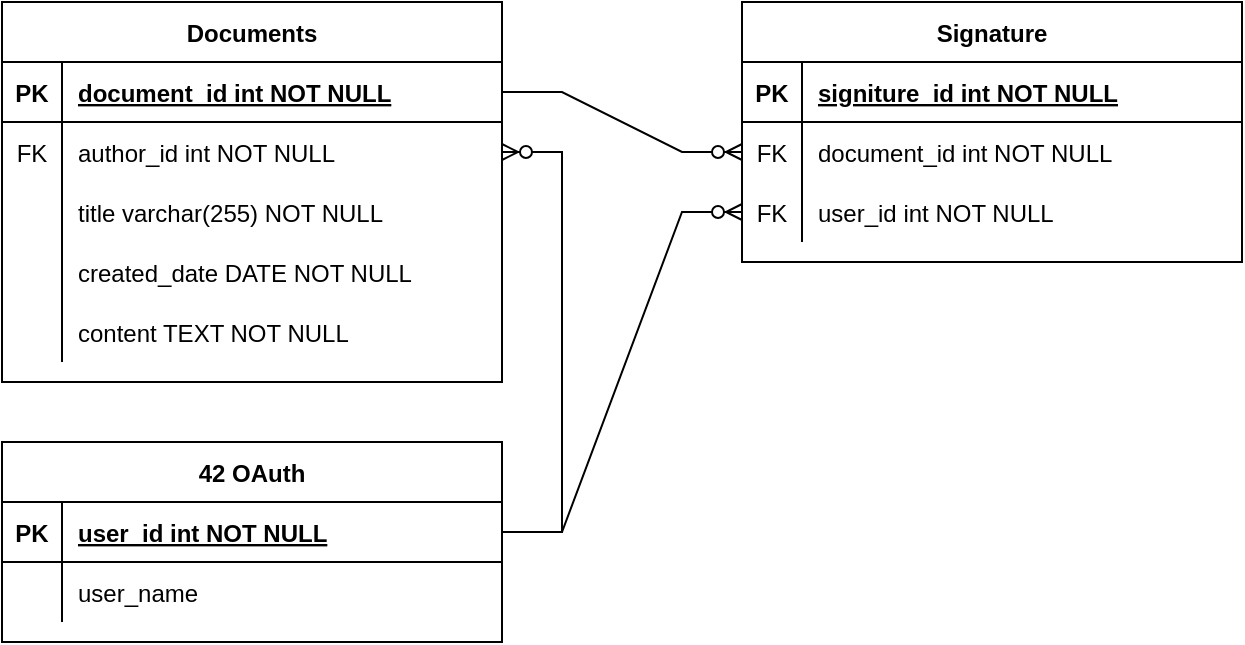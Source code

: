 <mxfile version="20.8.23" type="github">
  <diagram id="R2lEEEUBdFMjLlhIrx00" name="Page-1">
    <mxGraphModel dx="1317" dy="1085" grid="1" gridSize="10" guides="1" tooltips="1" connect="1" arrows="1" fold="1" page="1" pageScale="1" pageWidth="850" pageHeight="1100" math="0" shadow="0" extFonts="Permanent Marker^https://fonts.googleapis.com/css?family=Permanent+Marker">
      <root>
        <mxCell id="0" />
        <mxCell id="1" parent="0" />
        <object label="Documents" id="aS1HLBusFueRPppd_NlJ-60">
          <mxCell style="shape=table;startSize=30;container=1;collapsible=1;childLayout=tableLayout;fixedRows=1;rowLines=0;fontStyle=1;align=center;resizeLast=1;" vertex="1" parent="1">
            <mxGeometry x="70" y="410" width="250" height="190" as="geometry" />
          </mxCell>
        </object>
        <mxCell id="aS1HLBusFueRPppd_NlJ-61" value="" style="shape=partialRectangle;collapsible=0;dropTarget=0;pointerEvents=0;fillColor=none;points=[[0,0.5],[1,0.5]];portConstraint=eastwest;top=0;left=0;right=0;bottom=1;" vertex="1" parent="aS1HLBusFueRPppd_NlJ-60">
          <mxGeometry y="30" width="250" height="30" as="geometry" />
        </mxCell>
        <mxCell id="aS1HLBusFueRPppd_NlJ-62" value="PK" style="shape=partialRectangle;overflow=hidden;connectable=0;fillColor=none;top=0;left=0;bottom=0;right=0;fontStyle=1;" vertex="1" parent="aS1HLBusFueRPppd_NlJ-61">
          <mxGeometry width="30" height="30" as="geometry">
            <mxRectangle width="30" height="30" as="alternateBounds" />
          </mxGeometry>
        </mxCell>
        <mxCell id="aS1HLBusFueRPppd_NlJ-63" value="document_id int NOT NULL " style="shape=partialRectangle;overflow=hidden;connectable=0;fillColor=none;top=0;left=0;bottom=0;right=0;align=left;spacingLeft=6;fontStyle=5;" vertex="1" parent="aS1HLBusFueRPppd_NlJ-61">
          <mxGeometry x="30" width="220" height="30" as="geometry">
            <mxRectangle width="220" height="30" as="alternateBounds" />
          </mxGeometry>
        </mxCell>
        <mxCell id="aS1HLBusFueRPppd_NlJ-64" value="" style="shape=partialRectangle;collapsible=0;dropTarget=0;pointerEvents=0;fillColor=none;points=[[0,0.5],[1,0.5]];portConstraint=eastwest;top=0;left=0;right=0;bottom=0;" vertex="1" parent="aS1HLBusFueRPppd_NlJ-60">
          <mxGeometry y="60" width="250" height="30" as="geometry" />
        </mxCell>
        <mxCell id="aS1HLBusFueRPppd_NlJ-65" value="FK" style="shape=partialRectangle;overflow=hidden;connectable=0;fillColor=none;top=0;left=0;bottom=0;right=0;" vertex="1" parent="aS1HLBusFueRPppd_NlJ-64">
          <mxGeometry width="30" height="30" as="geometry">
            <mxRectangle width="30" height="30" as="alternateBounds" />
          </mxGeometry>
        </mxCell>
        <mxCell id="aS1HLBusFueRPppd_NlJ-66" value="author_id int NOT NULL" style="shape=partialRectangle;overflow=hidden;connectable=0;fillColor=none;top=0;left=0;bottom=0;right=0;align=left;spacingLeft=6;" vertex="1" parent="aS1HLBusFueRPppd_NlJ-64">
          <mxGeometry x="30" width="220" height="30" as="geometry">
            <mxRectangle width="220" height="30" as="alternateBounds" />
          </mxGeometry>
        </mxCell>
        <mxCell id="aS1HLBusFueRPppd_NlJ-67" value="" style="shape=partialRectangle;collapsible=0;dropTarget=0;pointerEvents=0;fillColor=none;points=[[0,0.5],[1,0.5]];portConstraint=eastwest;top=0;left=0;right=0;bottom=0;" vertex="1" parent="aS1HLBusFueRPppd_NlJ-60">
          <mxGeometry y="90" width="250" height="30" as="geometry" />
        </mxCell>
        <mxCell id="aS1HLBusFueRPppd_NlJ-68" value="" style="shape=partialRectangle;overflow=hidden;connectable=0;fillColor=none;top=0;left=0;bottom=0;right=0;" vertex="1" parent="aS1HLBusFueRPppd_NlJ-67">
          <mxGeometry width="30" height="30" as="geometry">
            <mxRectangle width="30" height="30" as="alternateBounds" />
          </mxGeometry>
        </mxCell>
        <mxCell id="aS1HLBusFueRPppd_NlJ-69" value="title varchar(255) NOT NULL" style="shape=partialRectangle;overflow=hidden;connectable=0;fillColor=none;top=0;left=0;bottom=0;right=0;align=left;spacingLeft=6;" vertex="1" parent="aS1HLBusFueRPppd_NlJ-67">
          <mxGeometry x="30" width="220" height="30" as="geometry">
            <mxRectangle width="220" height="30" as="alternateBounds" />
          </mxGeometry>
        </mxCell>
        <mxCell id="aS1HLBusFueRPppd_NlJ-70" value="" style="shape=partialRectangle;collapsible=0;dropTarget=0;pointerEvents=0;fillColor=none;points=[[0,0.5],[1,0.5]];portConstraint=eastwest;top=0;left=0;right=0;bottom=0;" vertex="1" parent="aS1HLBusFueRPppd_NlJ-60">
          <mxGeometry y="120" width="250" height="30" as="geometry" />
        </mxCell>
        <mxCell id="aS1HLBusFueRPppd_NlJ-71" value="" style="shape=partialRectangle;overflow=hidden;connectable=0;fillColor=none;top=0;left=0;bottom=0;right=0;" vertex="1" parent="aS1HLBusFueRPppd_NlJ-70">
          <mxGeometry width="30" height="30" as="geometry">
            <mxRectangle width="30" height="30" as="alternateBounds" />
          </mxGeometry>
        </mxCell>
        <mxCell id="aS1HLBusFueRPppd_NlJ-72" value="created_date DATE NOT NULL" style="shape=partialRectangle;overflow=hidden;connectable=0;fillColor=none;top=0;left=0;bottom=0;right=0;align=left;spacingLeft=6;" vertex="1" parent="aS1HLBusFueRPppd_NlJ-70">
          <mxGeometry x="30" width="220" height="30" as="geometry">
            <mxRectangle width="220" height="30" as="alternateBounds" />
          </mxGeometry>
        </mxCell>
        <mxCell id="aS1HLBusFueRPppd_NlJ-83" value="" style="shape=partialRectangle;collapsible=0;dropTarget=0;pointerEvents=0;fillColor=none;points=[[0,0.5],[1,0.5]];portConstraint=eastwest;top=0;left=0;right=0;bottom=0;" vertex="1" parent="aS1HLBusFueRPppd_NlJ-60">
          <mxGeometry y="150" width="250" height="30" as="geometry" />
        </mxCell>
        <mxCell id="aS1HLBusFueRPppd_NlJ-84" value="" style="shape=partialRectangle;overflow=hidden;connectable=0;fillColor=none;top=0;left=0;bottom=0;right=0;" vertex="1" parent="aS1HLBusFueRPppd_NlJ-83">
          <mxGeometry width="30" height="30" as="geometry">
            <mxRectangle width="30" height="30" as="alternateBounds" />
          </mxGeometry>
        </mxCell>
        <mxCell id="aS1HLBusFueRPppd_NlJ-85" value="content TEXT NOT NULL" style="shape=partialRectangle;overflow=hidden;connectable=0;fillColor=none;top=0;left=0;bottom=0;right=0;align=left;spacingLeft=6;" vertex="1" parent="aS1HLBusFueRPppd_NlJ-83">
          <mxGeometry x="30" width="220" height="30" as="geometry">
            <mxRectangle width="220" height="30" as="alternateBounds" />
          </mxGeometry>
        </mxCell>
        <mxCell id="aS1HLBusFueRPppd_NlJ-152" value="Signature" style="shape=table;startSize=30;container=1;collapsible=1;childLayout=tableLayout;fixedRows=1;rowLines=0;fontStyle=1;align=center;resizeLast=1;" vertex="1" parent="1">
          <mxGeometry x="440" y="410" width="250" height="130" as="geometry" />
        </mxCell>
        <mxCell id="aS1HLBusFueRPppd_NlJ-153" value="" style="shape=partialRectangle;collapsible=0;dropTarget=0;pointerEvents=0;fillColor=none;points=[[0,0.5],[1,0.5]];portConstraint=eastwest;top=0;left=0;right=0;bottom=1;" vertex="1" parent="aS1HLBusFueRPppd_NlJ-152">
          <mxGeometry y="30" width="250" height="30" as="geometry" />
        </mxCell>
        <mxCell id="aS1HLBusFueRPppd_NlJ-154" value="PK" style="shape=partialRectangle;overflow=hidden;connectable=0;fillColor=none;top=0;left=0;bottom=0;right=0;fontStyle=1;" vertex="1" parent="aS1HLBusFueRPppd_NlJ-153">
          <mxGeometry width="30" height="30" as="geometry">
            <mxRectangle width="30" height="30" as="alternateBounds" />
          </mxGeometry>
        </mxCell>
        <mxCell id="aS1HLBusFueRPppd_NlJ-155" value="signiture_id int NOT NULL" style="shape=partialRectangle;overflow=hidden;connectable=0;fillColor=none;top=0;left=0;bottom=0;right=0;align=left;spacingLeft=6;fontStyle=5;" vertex="1" parent="aS1HLBusFueRPppd_NlJ-153">
          <mxGeometry x="30" width="220" height="30" as="geometry">
            <mxRectangle width="220" height="30" as="alternateBounds" />
          </mxGeometry>
        </mxCell>
        <mxCell id="aS1HLBusFueRPppd_NlJ-156" value="" style="shape=partialRectangle;collapsible=0;dropTarget=0;pointerEvents=0;fillColor=none;points=[[0,0.5],[1,0.5]];portConstraint=eastwest;top=0;left=0;right=0;bottom=0;" vertex="1" parent="aS1HLBusFueRPppd_NlJ-152">
          <mxGeometry y="60" width="250" height="30" as="geometry" />
        </mxCell>
        <mxCell id="aS1HLBusFueRPppd_NlJ-157" value="FK" style="shape=partialRectangle;overflow=hidden;connectable=0;fillColor=none;top=0;left=0;bottom=0;right=0;" vertex="1" parent="aS1HLBusFueRPppd_NlJ-156">
          <mxGeometry width="30" height="30" as="geometry">
            <mxRectangle width="30" height="30" as="alternateBounds" />
          </mxGeometry>
        </mxCell>
        <mxCell id="aS1HLBusFueRPppd_NlJ-158" value="document_id int NOT NULL" style="shape=partialRectangle;overflow=hidden;connectable=0;fillColor=none;top=0;left=0;bottom=0;right=0;align=left;spacingLeft=6;" vertex="1" parent="aS1HLBusFueRPppd_NlJ-156">
          <mxGeometry x="30" width="220" height="30" as="geometry">
            <mxRectangle width="220" height="30" as="alternateBounds" />
          </mxGeometry>
        </mxCell>
        <mxCell id="aS1HLBusFueRPppd_NlJ-177" value="" style="shape=partialRectangle;collapsible=0;dropTarget=0;pointerEvents=0;fillColor=none;points=[[0,0.5],[1,0.5]];portConstraint=eastwest;top=0;left=0;right=0;bottom=0;" vertex="1" parent="aS1HLBusFueRPppd_NlJ-152">
          <mxGeometry y="90" width="250" height="30" as="geometry" />
        </mxCell>
        <mxCell id="aS1HLBusFueRPppd_NlJ-178" value="FK" style="shape=partialRectangle;overflow=hidden;connectable=0;fillColor=none;top=0;left=0;bottom=0;right=0;" vertex="1" parent="aS1HLBusFueRPppd_NlJ-177">
          <mxGeometry width="30" height="30" as="geometry">
            <mxRectangle width="30" height="30" as="alternateBounds" />
          </mxGeometry>
        </mxCell>
        <mxCell id="aS1HLBusFueRPppd_NlJ-179" value="user_id int NOT NULL" style="shape=partialRectangle;overflow=hidden;connectable=0;fillColor=none;top=0;left=0;bottom=0;right=0;align=left;spacingLeft=6;" vertex="1" parent="aS1HLBusFueRPppd_NlJ-177">
          <mxGeometry x="30" width="220" height="30" as="geometry">
            <mxRectangle width="220" height="30" as="alternateBounds" />
          </mxGeometry>
        </mxCell>
        <mxCell id="aS1HLBusFueRPppd_NlJ-162" value="" style="edgeStyle=entityRelationEdgeStyle;fontSize=12;html=1;endArrow=ERzeroToMany;endFill=1;rounded=0;exitX=1;exitY=0.5;exitDx=0;exitDy=0;entryX=0;entryY=0.5;entryDx=0;entryDy=0;" edge="1" parent="1" source="aS1HLBusFueRPppd_NlJ-61" target="aS1HLBusFueRPppd_NlJ-156">
          <mxGeometry width="100" height="100" relative="1" as="geometry">
            <mxPoint x="440" y="520" as="sourcePoint" />
            <mxPoint x="540" y="420" as="targetPoint" />
          </mxGeometry>
        </mxCell>
        <mxCell id="aS1HLBusFueRPppd_NlJ-170" value="42 OAuth" style="shape=table;startSize=30;container=1;collapsible=1;childLayout=tableLayout;fixedRows=1;rowLines=0;fontStyle=1;align=center;resizeLast=1;" vertex="1" parent="1">
          <mxGeometry x="70" y="630" width="250" height="100" as="geometry" />
        </mxCell>
        <mxCell id="aS1HLBusFueRPppd_NlJ-171" value="" style="shape=partialRectangle;collapsible=0;dropTarget=0;pointerEvents=0;fillColor=none;points=[[0,0.5],[1,0.5]];portConstraint=eastwest;top=0;left=0;right=0;bottom=1;" vertex="1" parent="aS1HLBusFueRPppd_NlJ-170">
          <mxGeometry y="30" width="250" height="30" as="geometry" />
        </mxCell>
        <mxCell id="aS1HLBusFueRPppd_NlJ-172" value="PK" style="shape=partialRectangle;overflow=hidden;connectable=0;fillColor=none;top=0;left=0;bottom=0;right=0;fontStyle=1;" vertex="1" parent="aS1HLBusFueRPppd_NlJ-171">
          <mxGeometry width="30" height="30" as="geometry">
            <mxRectangle width="30" height="30" as="alternateBounds" />
          </mxGeometry>
        </mxCell>
        <mxCell id="aS1HLBusFueRPppd_NlJ-173" value="user_id int NOT NULL" style="shape=partialRectangle;overflow=hidden;connectable=0;fillColor=none;top=0;left=0;bottom=0;right=0;align=left;spacingLeft=6;fontStyle=5;" vertex="1" parent="aS1HLBusFueRPppd_NlJ-171">
          <mxGeometry x="30" width="220" height="30" as="geometry">
            <mxRectangle width="220" height="30" as="alternateBounds" />
          </mxGeometry>
        </mxCell>
        <mxCell id="aS1HLBusFueRPppd_NlJ-174" value="" style="shape=partialRectangle;collapsible=0;dropTarget=0;pointerEvents=0;fillColor=none;points=[[0,0.5],[1,0.5]];portConstraint=eastwest;top=0;left=0;right=0;bottom=0;" vertex="1" parent="aS1HLBusFueRPppd_NlJ-170">
          <mxGeometry y="60" width="250" height="30" as="geometry" />
        </mxCell>
        <mxCell id="aS1HLBusFueRPppd_NlJ-175" value="" style="shape=partialRectangle;overflow=hidden;connectable=0;fillColor=none;top=0;left=0;bottom=0;right=0;" vertex="1" parent="aS1HLBusFueRPppd_NlJ-174">
          <mxGeometry width="30" height="30" as="geometry">
            <mxRectangle width="30" height="30" as="alternateBounds" />
          </mxGeometry>
        </mxCell>
        <mxCell id="aS1HLBusFueRPppd_NlJ-176" value="user_name" style="shape=partialRectangle;overflow=hidden;connectable=0;fillColor=none;top=0;left=0;bottom=0;right=0;align=left;spacingLeft=6;" vertex="1" parent="aS1HLBusFueRPppd_NlJ-174">
          <mxGeometry x="30" width="220" height="30" as="geometry">
            <mxRectangle width="220" height="30" as="alternateBounds" />
          </mxGeometry>
        </mxCell>
        <mxCell id="aS1HLBusFueRPppd_NlJ-180" value="" style="edgeStyle=entityRelationEdgeStyle;fontSize=12;html=1;endArrow=ERzeroToMany;endFill=1;rounded=0;exitX=1;exitY=0.5;exitDx=0;exitDy=0;" edge="1" parent="1" source="aS1HLBusFueRPppd_NlJ-171" target="aS1HLBusFueRPppd_NlJ-64">
          <mxGeometry width="100" height="100" relative="1" as="geometry">
            <mxPoint x="380" y="545" as="sourcePoint" />
            <mxPoint x="420" y="570" as="targetPoint" />
          </mxGeometry>
        </mxCell>
        <mxCell id="aS1HLBusFueRPppd_NlJ-181" value="" style="edgeStyle=entityRelationEdgeStyle;fontSize=12;html=1;endArrow=ERzeroToMany;endFill=1;rounded=0;exitX=1;exitY=0.5;exitDx=0;exitDy=0;entryX=0;entryY=0.5;entryDx=0;entryDy=0;" edge="1" parent="1" source="aS1HLBusFueRPppd_NlJ-171" target="aS1HLBusFueRPppd_NlJ-177">
          <mxGeometry width="100" height="100" relative="1" as="geometry">
            <mxPoint x="330" y="705" as="sourcePoint" />
            <mxPoint x="330" y="495" as="targetPoint" />
          </mxGeometry>
        </mxCell>
      </root>
    </mxGraphModel>
  </diagram>
</mxfile>
